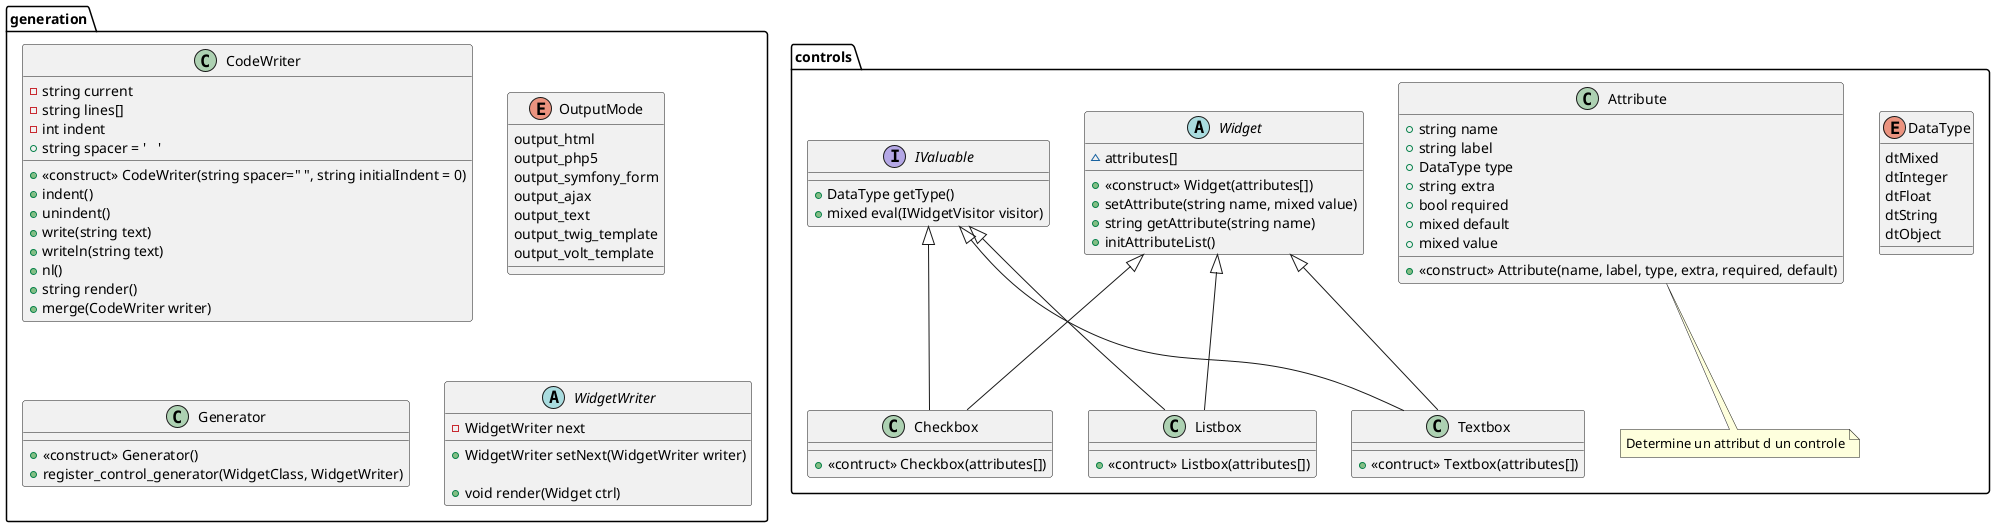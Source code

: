 ﻿@startuml

namespace controls {

enum DataType {
  dtMixed
  dtInteger
  dtFloat
  dtString
  dtObject
}

class Attribute {
  + string name
  + string label
  + DataType type
  + string extra
  + bool required
  + mixed default
  + mixed value

  + <<construct>> Attribute(name, label, type, extra, required, default)
}
note bottom: Determine un attribut d un controle


abstract class Widget {
	~attributes[]
	+ <<construct>> Widget(attributes[])
	+ setAttribute(string name, mixed value)
	+ string getAttribute(string name)
	+ initAttributeList()
}

interface IValuable {
  + DataType getType()
  + mixed eval(IWidgetVisitor visitor)
}

class Textbox {
	+ <<contruct>> Textbox(attributes[])
}

class Checkbox {
	+ <<contruct>> Checkbox(attributes[])
}

class Listbox {
	+ <<contruct>> Listbox(attributes[])
}

Widget <|-- Textbox 
IValuable <|-- Textbox 
 Widget <|-- Checkbox 
IValuable <|-- Checkbox 
Widget <|-- Listbox 
IValuable <|-- Listbox
}

namespace generation {
  class CodeWriter {
    - string current
    - string lines[]
    - int indent
    + string spacer = '\\t'
    
    + <<construct>> CodeWriter(string spacer="\\t", string initialIndent = 0)
    + indent()
    + unindent()
    + write(string text)
    + writeln(string text)
    + nl()
    + string render()
    + merge(CodeWriter writer)
  }

  enum OutputMode {
    output_html
    output_php5
    output_symfony_form
    output_ajax
    output_text
    output_twig_template
    output_volt_template
  }

  class Generator {
     
    + <<construct>> Generator()
    + register_control_generator(WidgetClass, WidgetWriter)
  }

  abstract class WidgetWriter {
    - WidgetWriter next
    
    + WidgetWriter setNext(WidgetWriter writer)

    + void render(Widget ctrl)
  }

}

@enduml
